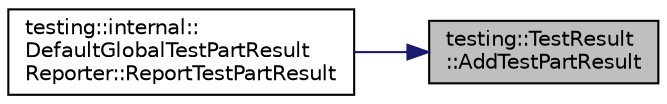 digraph "testing::TestResult::AddTestPartResult"
{
 // LATEX_PDF_SIZE
  bgcolor="transparent";
  edge [fontname="Helvetica",fontsize="10",labelfontname="Helvetica",labelfontsize="10"];
  node [fontname="Helvetica",fontsize="10",shape=record];
  rankdir="RL";
  Node1 [label="testing::TestResult\l::AddTestPartResult",height=0.2,width=0.4,color="black", fillcolor="grey75", style="filled", fontcolor="black",tooltip=" "];
  Node1 -> Node2 [dir="back",color="midnightblue",fontsize="10",style="solid",fontname="Helvetica"];
  Node2 [label="testing::internal::\lDefaultGlobalTestPartResult\lReporter::ReportTestPartResult",height=0.2,width=0.4,color="black",URL="$classtesting_1_1internal_1_1DefaultGlobalTestPartResultReporter.html#a4e0d1f9cf7a977ca1fa37b90e1d03ca7",tooltip=" "];
}

